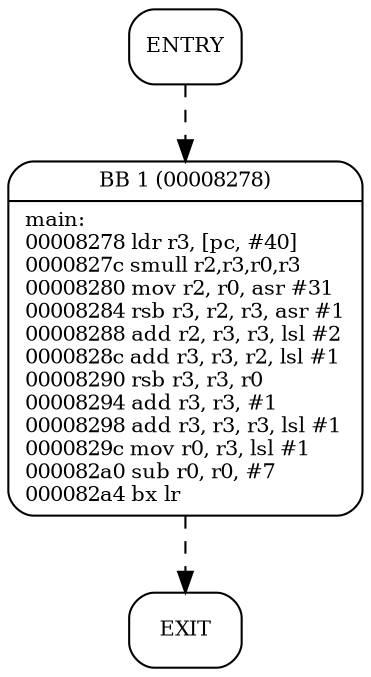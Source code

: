 digraph main{
node [shape=Mrecord, labeljust=l, fontsize=10];
	"0" [label="ENTRY"]
	"0" -> "1" [style=dashed, weight=1];
	"1" [label="{BB 1 (00008278) | main:\l00008278    ldr r3, [pc, #40]\l0000827c    smull r2,r3,r0,r3\l00008280    mov r2, r0, asr #31\l00008284    rsb r3, r2, r3, asr #1\l00008288    add r2, r3, r3, lsl #2\l0000828c    add r3, r3, r2, lsl #1\l00008290    rsb r3, r3, r0\l00008294    add r3, r3, #1\l00008298    add r3, r3, r3, lsl #1\l0000829c    mov r0, r3, lsl #1\l000082a0    sub r0, r0, #7\l000082a4    bx lr\l }"]
	"1" -> "2" [style=dashed, weight=1];
	"2" [label="EXIT"]
}
